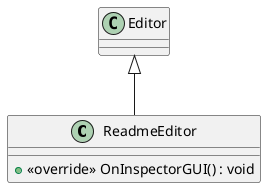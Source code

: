@startuml
class ReadmeEditor {
    + <<override>> OnInspectorGUI() : void
}
Editor <|-- ReadmeEditor
@enduml
